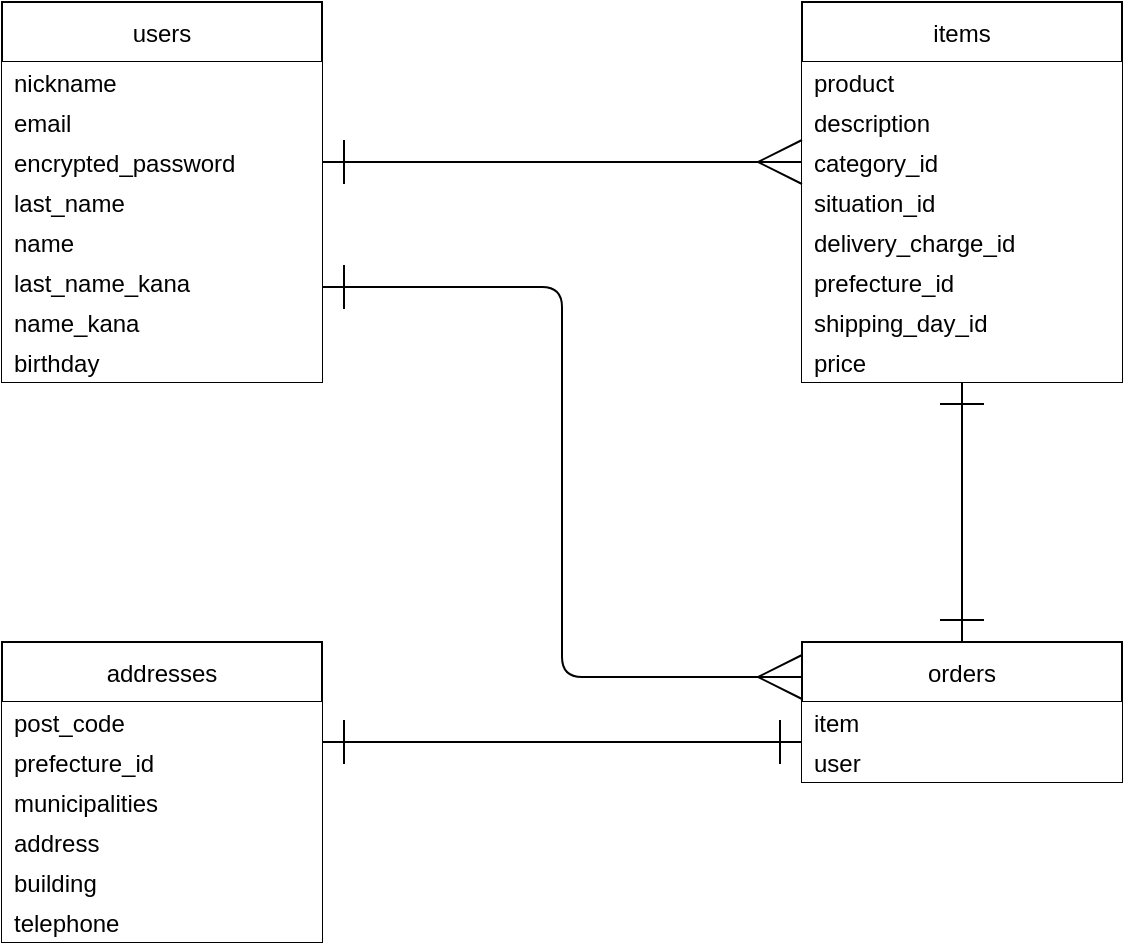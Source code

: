 <mxfile>
    <diagram id="wSBcJrNzLc8PCi10B_7c" name="ページ1">
        <mxGraphModel dx="659" dy="585" grid="1" gridSize="10" guides="1" tooltips="1" connect="1" arrows="1" fold="1" page="1" pageScale="1" pageWidth="827" pageHeight="1169" background="none" math="0" shadow="0">
            <root>
                <mxCell id="0"/>
                <mxCell id="1" parent="0"/>
                <mxCell id="6" value="users" style="swimlane;fontStyle=0;childLayout=stackLayout;horizontal=1;startSize=30;horizontalStack=0;resizeParent=1;resizeParentMax=0;resizeLast=0;collapsible=1;marginBottom=0;labelBorderColor=none;verticalAlign=middle;" parent="1" vertex="1">
                    <mxGeometry x="40" y="40" width="160" height="190" as="geometry"/>
                </mxCell>
                <mxCell id="8" value="nickname" style="text;strokeColor=none;fillColor=default;align=left;verticalAlign=middle;spacingLeft=4;spacingRight=4;overflow=hidden;points=[[0,0.5],[1,0.5]];portConstraint=eastwest;rotatable=0;labelBorderColor=none;" parent="6" vertex="1">
                    <mxGeometry y="30" width="160" height="20" as="geometry"/>
                </mxCell>
                <mxCell id="9" value="email" style="text;strokeColor=none;fillColor=default;align=left;verticalAlign=middle;spacingLeft=4;spacingRight=4;overflow=hidden;points=[[0,0.5],[1,0.5]];portConstraint=eastwest;rotatable=0;labelBorderColor=none;rounded=0;" parent="6" vertex="1">
                    <mxGeometry y="50" width="160" height="20" as="geometry"/>
                </mxCell>
                <mxCell id="10" value="encrypted_password" style="text;strokeColor=none;fillColor=default;align=left;verticalAlign=middle;spacingLeft=4;spacingRight=4;overflow=hidden;points=[[0,0.5],[1,0.5]];portConstraint=eastwest;rotatable=0;labelBorderColor=none;" parent="6" vertex="1">
                    <mxGeometry y="70" width="160" height="20" as="geometry"/>
                </mxCell>
                <mxCell id="12" value="last_name" style="text;strokeColor=none;fillColor=default;align=left;verticalAlign=middle;spacingLeft=4;spacingRight=4;overflow=hidden;points=[[0,0.5],[1,0.5]];portConstraint=eastwest;rotatable=0;labelBorderColor=none;" parent="6" vertex="1">
                    <mxGeometry y="90" width="160" height="20" as="geometry"/>
                </mxCell>
                <mxCell id="48" value="name" style="text;strokeColor=none;fillColor=default;align=left;verticalAlign=middle;spacingLeft=4;spacingRight=4;overflow=hidden;points=[[0,0.5],[1,0.5]];portConstraint=eastwest;rotatable=0;labelBorderColor=none;" parent="6" vertex="1">
                    <mxGeometry y="110" width="160" height="20" as="geometry"/>
                </mxCell>
                <mxCell id="49" value="last_name_kana" style="text;strokeColor=none;fillColor=default;align=left;verticalAlign=middle;spacingLeft=4;spacingRight=4;overflow=hidden;points=[[0,0.5],[1,0.5]];portConstraint=eastwest;rotatable=0;labelBorderColor=none;" parent="6" vertex="1">
                    <mxGeometry y="130" width="160" height="20" as="geometry"/>
                </mxCell>
                <mxCell id="14" value="name_kana" style="text;strokeColor=none;fillColor=default;align=left;verticalAlign=middle;spacingLeft=4;spacingRight=4;overflow=hidden;points=[[0,0.5],[1,0.5]];portConstraint=eastwest;rotatable=0;labelBorderColor=none;" parent="6" vertex="1">
                    <mxGeometry y="150" width="160" height="20" as="geometry"/>
                </mxCell>
                <mxCell id="15" value="birthday" style="text;strokeColor=none;fillColor=default;align=left;verticalAlign=middle;spacingLeft=4;spacingRight=4;overflow=hidden;points=[[0,0.5],[1,0.5]];portConstraint=eastwest;rotatable=0;labelBorderColor=none;" parent="6" vertex="1">
                    <mxGeometry y="170" width="160" height="20" as="geometry"/>
                </mxCell>
                <mxCell id="47" style="edgeStyle=none;html=1;exitX=0.5;exitY=1;exitDx=0;exitDy=0;entryX=0.5;entryY=0;entryDx=0;entryDy=0;endArrow=ERone;endFill=0;startArrow=ERone;startFill=0;endSize=20;startSize=20;" parent="1" source="17" edge="1">
                    <mxGeometry relative="1" as="geometry">
                        <mxPoint x="520" y="360" as="targetPoint"/>
                    </mxGeometry>
                </mxCell>
                <mxCell id="17" value="items" style="swimlane;fontStyle=0;childLayout=stackLayout;horizontal=1;startSize=30;horizontalStack=0;resizeParent=1;resizeParentMax=0;resizeLast=0;collapsible=1;marginBottom=0;labelBorderColor=none;verticalAlign=middle;" parent="1" vertex="1">
                    <mxGeometry x="440" y="40" width="160" height="190" as="geometry"/>
                </mxCell>
                <mxCell id="18" value="product" style="text;strokeColor=none;fillColor=default;align=left;verticalAlign=middle;spacingLeft=4;spacingRight=4;overflow=hidden;points=[[0,0.5],[1,0.5]];portConstraint=eastwest;rotatable=0;labelBorderColor=none;" parent="17" vertex="1">
                    <mxGeometry y="30" width="160" height="20" as="geometry"/>
                </mxCell>
                <mxCell id="19" value="description" style="text;strokeColor=none;fillColor=default;align=left;verticalAlign=middle;spacingLeft=4;spacingRight=4;overflow=hidden;points=[[0,0.5],[1,0.5]];portConstraint=eastwest;rotatable=0;labelBorderColor=none;rounded=0;" parent="17" vertex="1">
                    <mxGeometry y="50" width="160" height="20" as="geometry"/>
                </mxCell>
                <mxCell id="20" value="category_id" style="text;strokeColor=none;fillColor=default;align=left;verticalAlign=middle;spacingLeft=4;spacingRight=4;overflow=hidden;points=[[0,0.5],[1,0.5]];portConstraint=eastwest;rotatable=0;labelBorderColor=none;" parent="17" vertex="1">
                    <mxGeometry y="70" width="160" height="20" as="geometry"/>
                </mxCell>
                <mxCell id="21" value="situation_id" style="text;strokeColor=none;fillColor=default;align=left;verticalAlign=middle;spacingLeft=4;spacingRight=4;overflow=hidden;points=[[0,0.5],[1,0.5]];portConstraint=eastwest;rotatable=0;labelBorderColor=none;" parent="17" vertex="1">
                    <mxGeometry y="90" width="160" height="20" as="geometry"/>
                </mxCell>
                <mxCell id="22" value="delivery_charge_id" style="text;strokeColor=none;fillColor=default;align=left;verticalAlign=middle;spacingLeft=4;spacingRight=4;overflow=hidden;points=[[0,0.5],[1,0.5]];portConstraint=eastwest;rotatable=0;labelBorderColor=none;" parent="17" vertex="1">
                    <mxGeometry y="110" width="160" height="20" as="geometry"/>
                </mxCell>
                <mxCell id="23" value="prefecture_id" style="text;strokeColor=none;fillColor=default;align=left;verticalAlign=middle;spacingLeft=4;spacingRight=4;overflow=hidden;points=[[0,0.5],[1,0.5]];portConstraint=eastwest;rotatable=0;labelBorderColor=none;" parent="17" vertex="1">
                    <mxGeometry y="130" width="160" height="20" as="geometry"/>
                </mxCell>
                <mxCell id="24" value="shipping_day_id" style="text;strokeColor=none;fillColor=default;align=left;verticalAlign=middle;spacingLeft=4;spacingRight=4;overflow=hidden;points=[[0,0.5],[1,0.5]];portConstraint=eastwest;rotatable=0;labelBorderColor=none;" parent="17" vertex="1">
                    <mxGeometry y="150" width="160" height="20" as="geometry"/>
                </mxCell>
                <mxCell id="25" value="price" style="text;strokeColor=none;fillColor=default;align=left;verticalAlign=middle;spacingLeft=4;spacingRight=4;overflow=hidden;points=[[0,0.5],[1,0.5]];portConstraint=eastwest;rotatable=0;labelBorderColor=none;" parent="17" vertex="1">
                    <mxGeometry y="170" width="160" height="20" as="geometry"/>
                </mxCell>
                <mxCell id="39" value="" style="endArrow=ERmany;html=1;rounded=0;entryX=0;entryY=0.5;entryDx=0;entryDy=0;endFill=0;endSize=20;startSize=20;strokeColor=default;strokeWidth=1;startArrow=ERone;startFill=0;" parent="1" target="20" edge="1">
                    <mxGeometry relative="1" as="geometry">
                        <mxPoint x="200" y="120" as="sourcePoint"/>
                        <mxPoint x="360" y="120" as="targetPoint"/>
                    </mxGeometry>
                </mxCell>
                <mxCell id="50" value="addresses" style="swimlane;fontStyle=0;childLayout=stackLayout;horizontal=1;startSize=30;horizontalStack=0;resizeParent=1;resizeParentMax=0;resizeLast=0;collapsible=1;marginBottom=0;labelBorderColor=none;verticalAlign=middle;" parent="1" vertex="1">
                    <mxGeometry x="40" y="360" width="160" height="150" as="geometry"/>
                </mxCell>
                <mxCell id="55" value="post_code" style="text;strokeColor=none;fillColor=default;align=left;verticalAlign=middle;spacingLeft=4;spacingRight=4;overflow=hidden;points=[[0,0.5],[1,0.5]];portConstraint=eastwest;rotatable=0;labelBorderColor=none;" parent="50" vertex="1">
                    <mxGeometry y="30" width="160" height="20" as="geometry"/>
                </mxCell>
                <mxCell id="56" value="prefecture_id" style="text;strokeColor=none;fillColor=default;align=left;verticalAlign=middle;spacingLeft=4;spacingRight=4;overflow=hidden;points=[[0,0.5],[1,0.5]];portConstraint=eastwest;rotatable=0;labelBorderColor=none;" parent="50" vertex="1">
                    <mxGeometry y="50" width="160" height="20" as="geometry"/>
                </mxCell>
                <mxCell id="57" value="municipalities" style="text;strokeColor=none;fillColor=default;align=left;verticalAlign=middle;spacingLeft=4;spacingRight=4;overflow=hidden;points=[[0,0.5],[1,0.5]];portConstraint=eastwest;rotatable=0;labelBorderColor=none;" parent="50" vertex="1">
                    <mxGeometry y="70" width="160" height="20" as="geometry"/>
                </mxCell>
                <mxCell id="58" value="address" style="text;strokeColor=none;fillColor=default;align=left;verticalAlign=middle;spacingLeft=4;spacingRight=4;overflow=hidden;points=[[0,0.5],[1,0.5]];portConstraint=eastwest;rotatable=0;labelBorderColor=none;" parent="50" vertex="1">
                    <mxGeometry y="90" width="160" height="20" as="geometry"/>
                </mxCell>
                <mxCell id="59" value="building" style="text;strokeColor=none;fillColor=default;align=left;verticalAlign=middle;spacingLeft=4;spacingRight=4;overflow=hidden;points=[[0,0.5],[1,0.5]];portConstraint=eastwest;rotatable=0;labelBorderColor=none;" parent="50" vertex="1">
                    <mxGeometry y="110" width="160" height="20" as="geometry"/>
                </mxCell>
                <mxCell id="60" value="telephone" style="text;strokeColor=none;fillColor=default;align=left;verticalAlign=middle;spacingLeft=4;spacingRight=4;overflow=hidden;points=[[0,0.5],[1,0.5]];portConstraint=eastwest;rotatable=0;labelBorderColor=none;" parent="50" vertex="1">
                    <mxGeometry y="130" width="160" height="20" as="geometry"/>
                </mxCell>
                <mxCell id="69" value="" style="edgeStyle=elbowEdgeStyle;elbow=horizontal;endArrow=ERmany;html=1;startSize=20;endSize=20;exitX=1;exitY=0.75;exitDx=0;exitDy=0;endFill=0;startArrow=ERone;startFill=0;entryX=0;entryY=0.25;entryDx=0;entryDy=0;sourcePerimeterSpacing=0;" parent="1" source="6" target="79" edge="1">
                    <mxGeometry width="50" height="50" relative="1" as="geometry">
                        <mxPoint x="260" y="330" as="sourcePoint"/>
                        <mxPoint x="440" y="372.5" as="targetPoint"/>
                        <Array as="points">
                            <mxPoint x="320" y="360"/>
                            <mxPoint x="320" y="280"/>
                            <mxPoint x="320" y="350"/>
                            <mxPoint x="320" y="310"/>
                            <mxPoint x="280" y="380"/>
                            <mxPoint x="280" y="300"/>
                        </Array>
                    </mxGeometry>
                </mxCell>
                <mxCell id="72" value="" style="endArrow=ERone;html=1;rounded=0;entryX=0;entryY=0.5;entryDx=0;entryDy=0;endFill=0;endSize=20;startSize=20;strokeColor=default;strokeWidth=1;startArrow=ERone;startFill=0;" parent="1" edge="1">
                    <mxGeometry relative="1" as="geometry">
                        <mxPoint x="200" y="410" as="sourcePoint"/>
                        <mxPoint x="440" y="410" as="targetPoint"/>
                    </mxGeometry>
                </mxCell>
                <mxCell id="79" value="orders" style="swimlane;fontStyle=0;childLayout=stackLayout;horizontal=1;startSize=30;horizontalStack=0;resizeParent=1;resizeParentMax=0;resizeLast=0;collapsible=1;marginBottom=0;labelBorderColor=none;verticalAlign=middle;" vertex="1" parent="1">
                    <mxGeometry x="440" y="360" width="160" height="70" as="geometry"/>
                </mxCell>
                <mxCell id="80" value="item" style="text;strokeColor=none;fillColor=default;align=left;verticalAlign=middle;spacingLeft=4;spacingRight=4;overflow=hidden;points=[[0,0.5],[1,0.5]];portConstraint=eastwest;rotatable=0;labelBorderColor=none;" vertex="1" parent="79">
                    <mxGeometry y="30" width="160" height="20" as="geometry"/>
                </mxCell>
                <mxCell id="81" value="user" style="text;strokeColor=none;fillColor=default;align=left;verticalAlign=middle;spacingLeft=4;spacingRight=4;overflow=hidden;points=[[0,0.5],[1,0.5]];portConstraint=eastwest;rotatable=0;labelBorderColor=none;" vertex="1" parent="79">
                    <mxGeometry y="50" width="160" height="20" as="geometry"/>
                </mxCell>
            </root>
        </mxGraphModel>
    </diagram>
</mxfile>